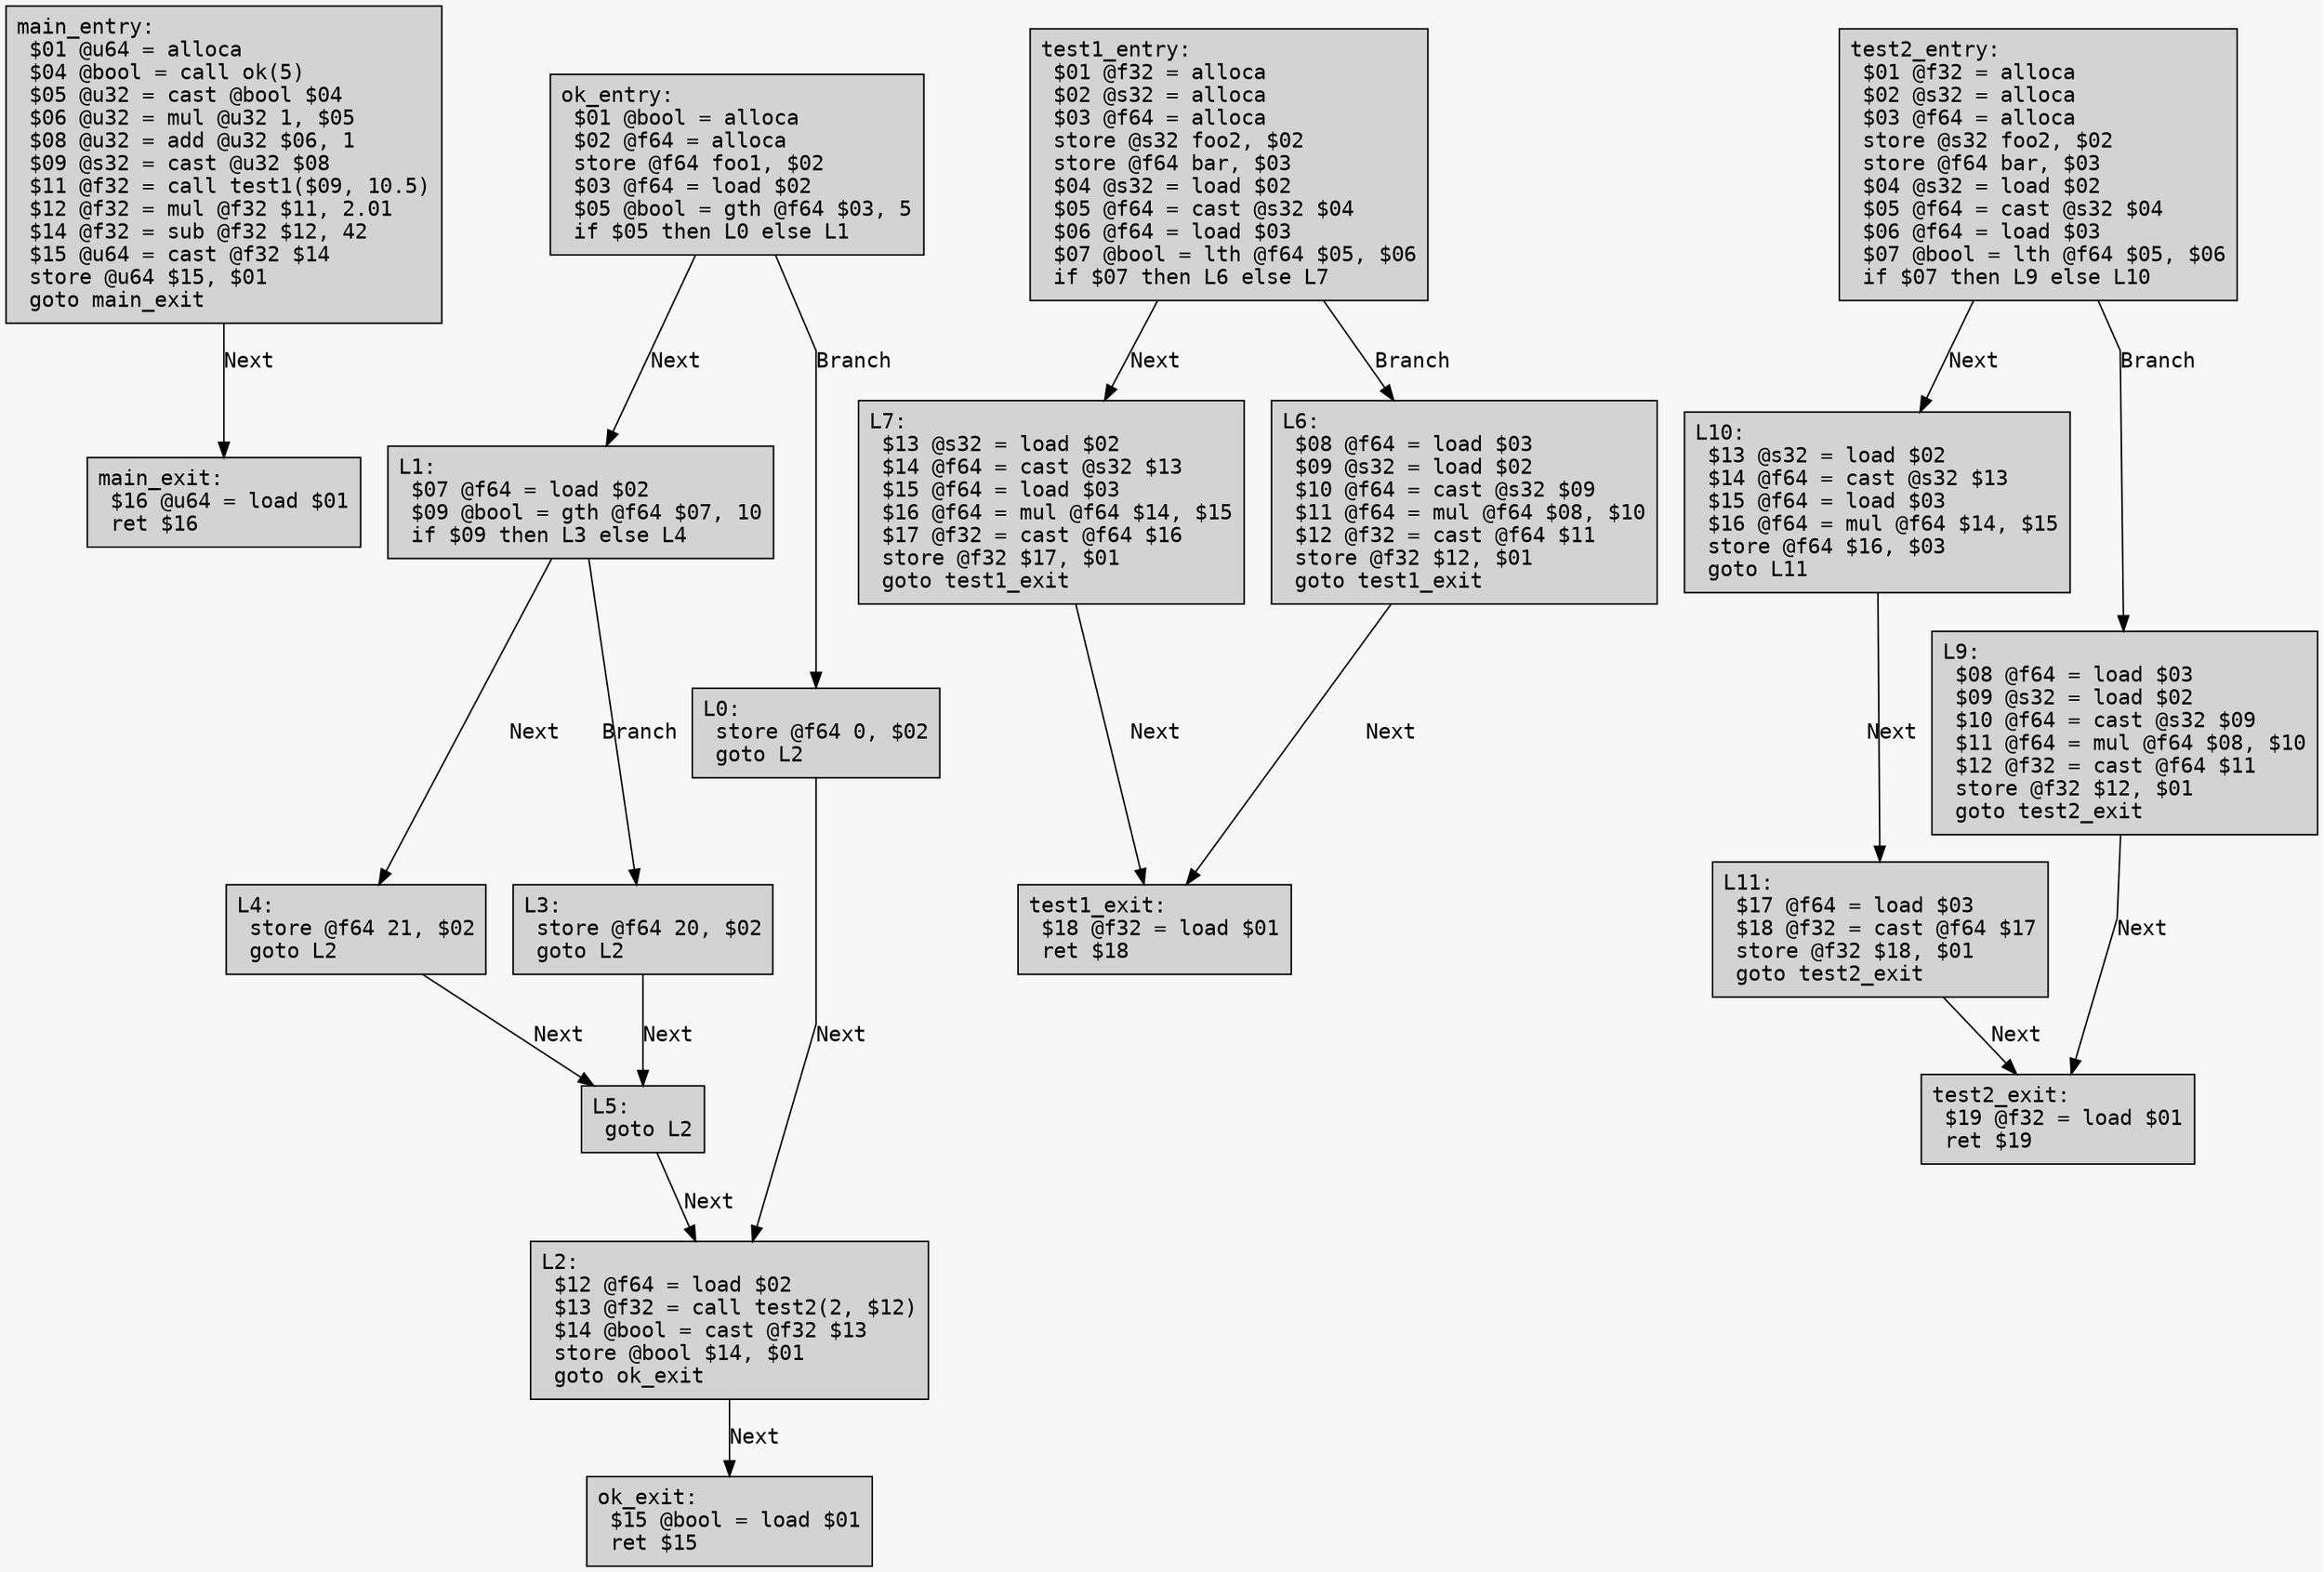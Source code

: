 digraph CFG {
	graph [fontname = "Monospace"];
	node  [fontname = "Monospace", shape=box, style=filled, margin=0.1];
	edge  [fontname = "Monospace"];
	bgcolor = "#f7f7f7";
	splines = false;

	main_entry [label="main_entry:\l $01 @u64 = alloca\l $04 @bool = call ok(5)\l $05 @u32 = cast @bool $04\l $06 @u32 = mul @u32 1, $05\l $08 @u32 = add @u32 $06, 1\l $09 @s32 = cast @u32 $08\l $11 @f32 = call test1($09, 10.5)\l $12 @f32 = mul @f32 $11, 2.01\l $14 @f32 = sub @f32 $12, 42\l $15 @u64 = cast @f32 $14\l store @u64 $15, $01\l goto main_exit\l"];
	main_entry -> main_exit [label="Next"];
	main_exit [label="main_exit:\l $16 @u64 = load $01\l ret $16\l"];
	ok_entry [label="ok_entry:\l $01 @bool = alloca\l $02 @f64 = alloca\l store @f64 foo1, $02\l $03 @f64 = load $02\l $05 @bool = gth @f64 $03, 5\l if $05 then L0 else L1\l"];
	ok_entry -> L1 [label="Next"];
	ok_entry -> L0 [label="Branch"];
	L1 [label="L1:\l $07 @f64 = load $02\l $09 @bool = gth @f64 $07, 10\l if $09 then L3 else L4\l"];
	L1 -> L4 [label="Next"];
	L1 -> L3 [label="Branch"];
	L4 [label="L4:\l store @f64 21, $02\l goto L2\l"];
	L4 -> L5 [label="Next"];
	L5 [label="L5:\l goto L2\l"];
	L5 -> L2 [label="Next"];
	L2 [label="L2:\l $12 @f64 = load $02\l $13 @f32 = call test2(2, $12)\l $14 @bool = cast @f32 $13\l store @bool $14, $01\l goto ok_exit\l"];
	L2 -> ok_exit [label="Next"];
	L3 [label="L3:\l store @f64 20, $02\l goto L2\l"];
	L3 -> L5 [label="Next"];
	L0 [label="L0:\l store @f64 0, $02\l goto L2\l"];
	L0 -> L2 [label="Next"];
	ok_exit [label="ok_exit:\l $15 @bool = load $01\l ret $15\l"];
	test1_entry [label="test1_entry:\l $01 @f32 = alloca\l $02 @s32 = alloca\l $03 @f64 = alloca\l store @s32 foo2, $02\l store @f64 bar, $03\l $04 @s32 = load $02\l $05 @f64 = cast @s32 $04\l $06 @f64 = load $03\l $07 @bool = lth @f64 $05, $06\l if $07 then L6 else L7\l"];
	test1_entry -> L7 [label="Next"];
	test1_entry -> L6 [label="Branch"];
	L7 [label="L7:\l $13 @s32 = load $02\l $14 @f64 = cast @s32 $13\l $15 @f64 = load $03\l $16 @f64 = mul @f64 $14, $15\l $17 @f32 = cast @f64 $16\l store @f32 $17, $01\l goto test1_exit\l"];
	L7 -> test1_exit [label="Next"];
	L6 [label="L6:\l $08 @f64 = load $03\l $09 @s32 = load $02\l $10 @f64 = cast @s32 $09\l $11 @f64 = mul @f64 $08, $10\l $12 @f32 = cast @f64 $11\l store @f32 $12, $01\l goto test1_exit\l"];
	L6 -> test1_exit [label="Next"];
	test1_exit [label="test1_exit:\l $18 @f32 = load $01\l ret $18\l"];
	test2_entry [label="test2_entry:\l $01 @f32 = alloca\l $02 @s32 = alloca\l $03 @f64 = alloca\l store @s32 foo2, $02\l store @f64 bar, $03\l $04 @s32 = load $02\l $05 @f64 = cast @s32 $04\l $06 @f64 = load $03\l $07 @bool = lth @f64 $05, $06\l if $07 then L9 else L10\l"];
	test2_entry -> L10 [label="Next"];
	test2_entry -> L9 [label="Branch"];
	L10 [label="L10:\l $13 @s32 = load $02\l $14 @f64 = cast @s32 $13\l $15 @f64 = load $03\l $16 @f64 = mul @f64 $14, $15\l store @f64 $16, $03\l goto L11\l"];
	L10 -> L11 [label="Next"];
	L11 [label="L11:\l $17 @f64 = load $03\l $18 @f32 = cast @f64 $17\l store @f32 $18, $01\l goto test2_exit\l"];
	L11 -> test2_exit [label="Next"];
	L9 [label="L9:\l $08 @f64 = load $03\l $09 @s32 = load $02\l $10 @f64 = cast @s32 $09\l $11 @f64 = mul @f64 $08, $10\l $12 @f32 = cast @f64 $11\l store @f32 $12, $01\l goto test2_exit\l"];
	L9 -> test2_exit [label="Next"];
	test2_exit [label="test2_exit:\l $19 @f32 = load $01\l ret $19\l"];
}
